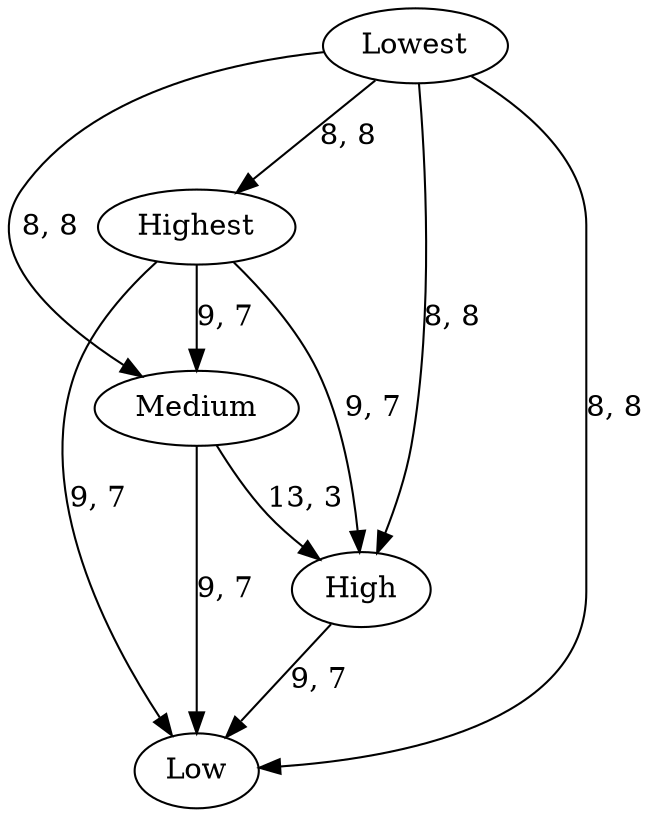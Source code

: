 digraph {
	Highest
	High
	Medium
	Low
	Lowest
	Highest -> High [label="9, 7" weight=9]
	Highest -> Medium [label="9, 7" weight=9]
	Highest -> Low [label="9, 7" weight=9]
	Lowest -> Highest [label="8, 8" weight=8]
	Medium -> High [label="13, 3" weight=13]
	High -> Low [label="9, 7" weight=9]
	Lowest -> High [label="8, 8" weight=8]
	Medium -> Low [label="9, 7" weight=9]
	Lowest -> Medium [label="8, 8" weight=8]
	Lowest -> Low [label="8, 8" weight=8]
}
